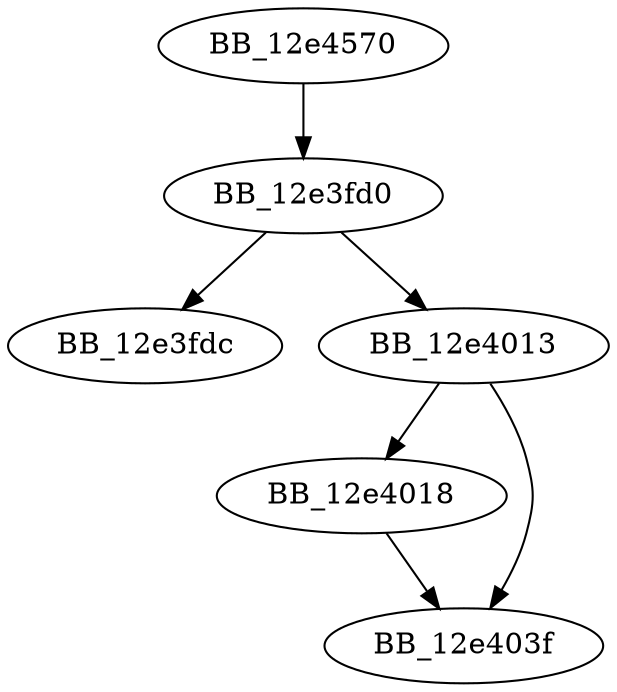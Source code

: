 DiGraph sub_12E4570{
BB_12e3fd0->BB_12e3fdc
BB_12e3fd0->BB_12e4013
BB_12e4013->BB_12e4018
BB_12e4013->BB_12e403f
BB_12e4018->BB_12e403f
BB_12e4570->BB_12e3fd0
}
